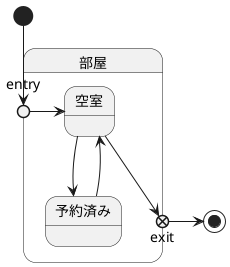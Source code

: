 @startuml
state 部屋{
state entry <<entryPoint>>
state exit <<exitPoint>>
entry -> 空室
空室-down-> 予約済み
予約済み-up-> 空室
空室-right-> exit
}
[*] --> entry
exit -> [*]
@enduml